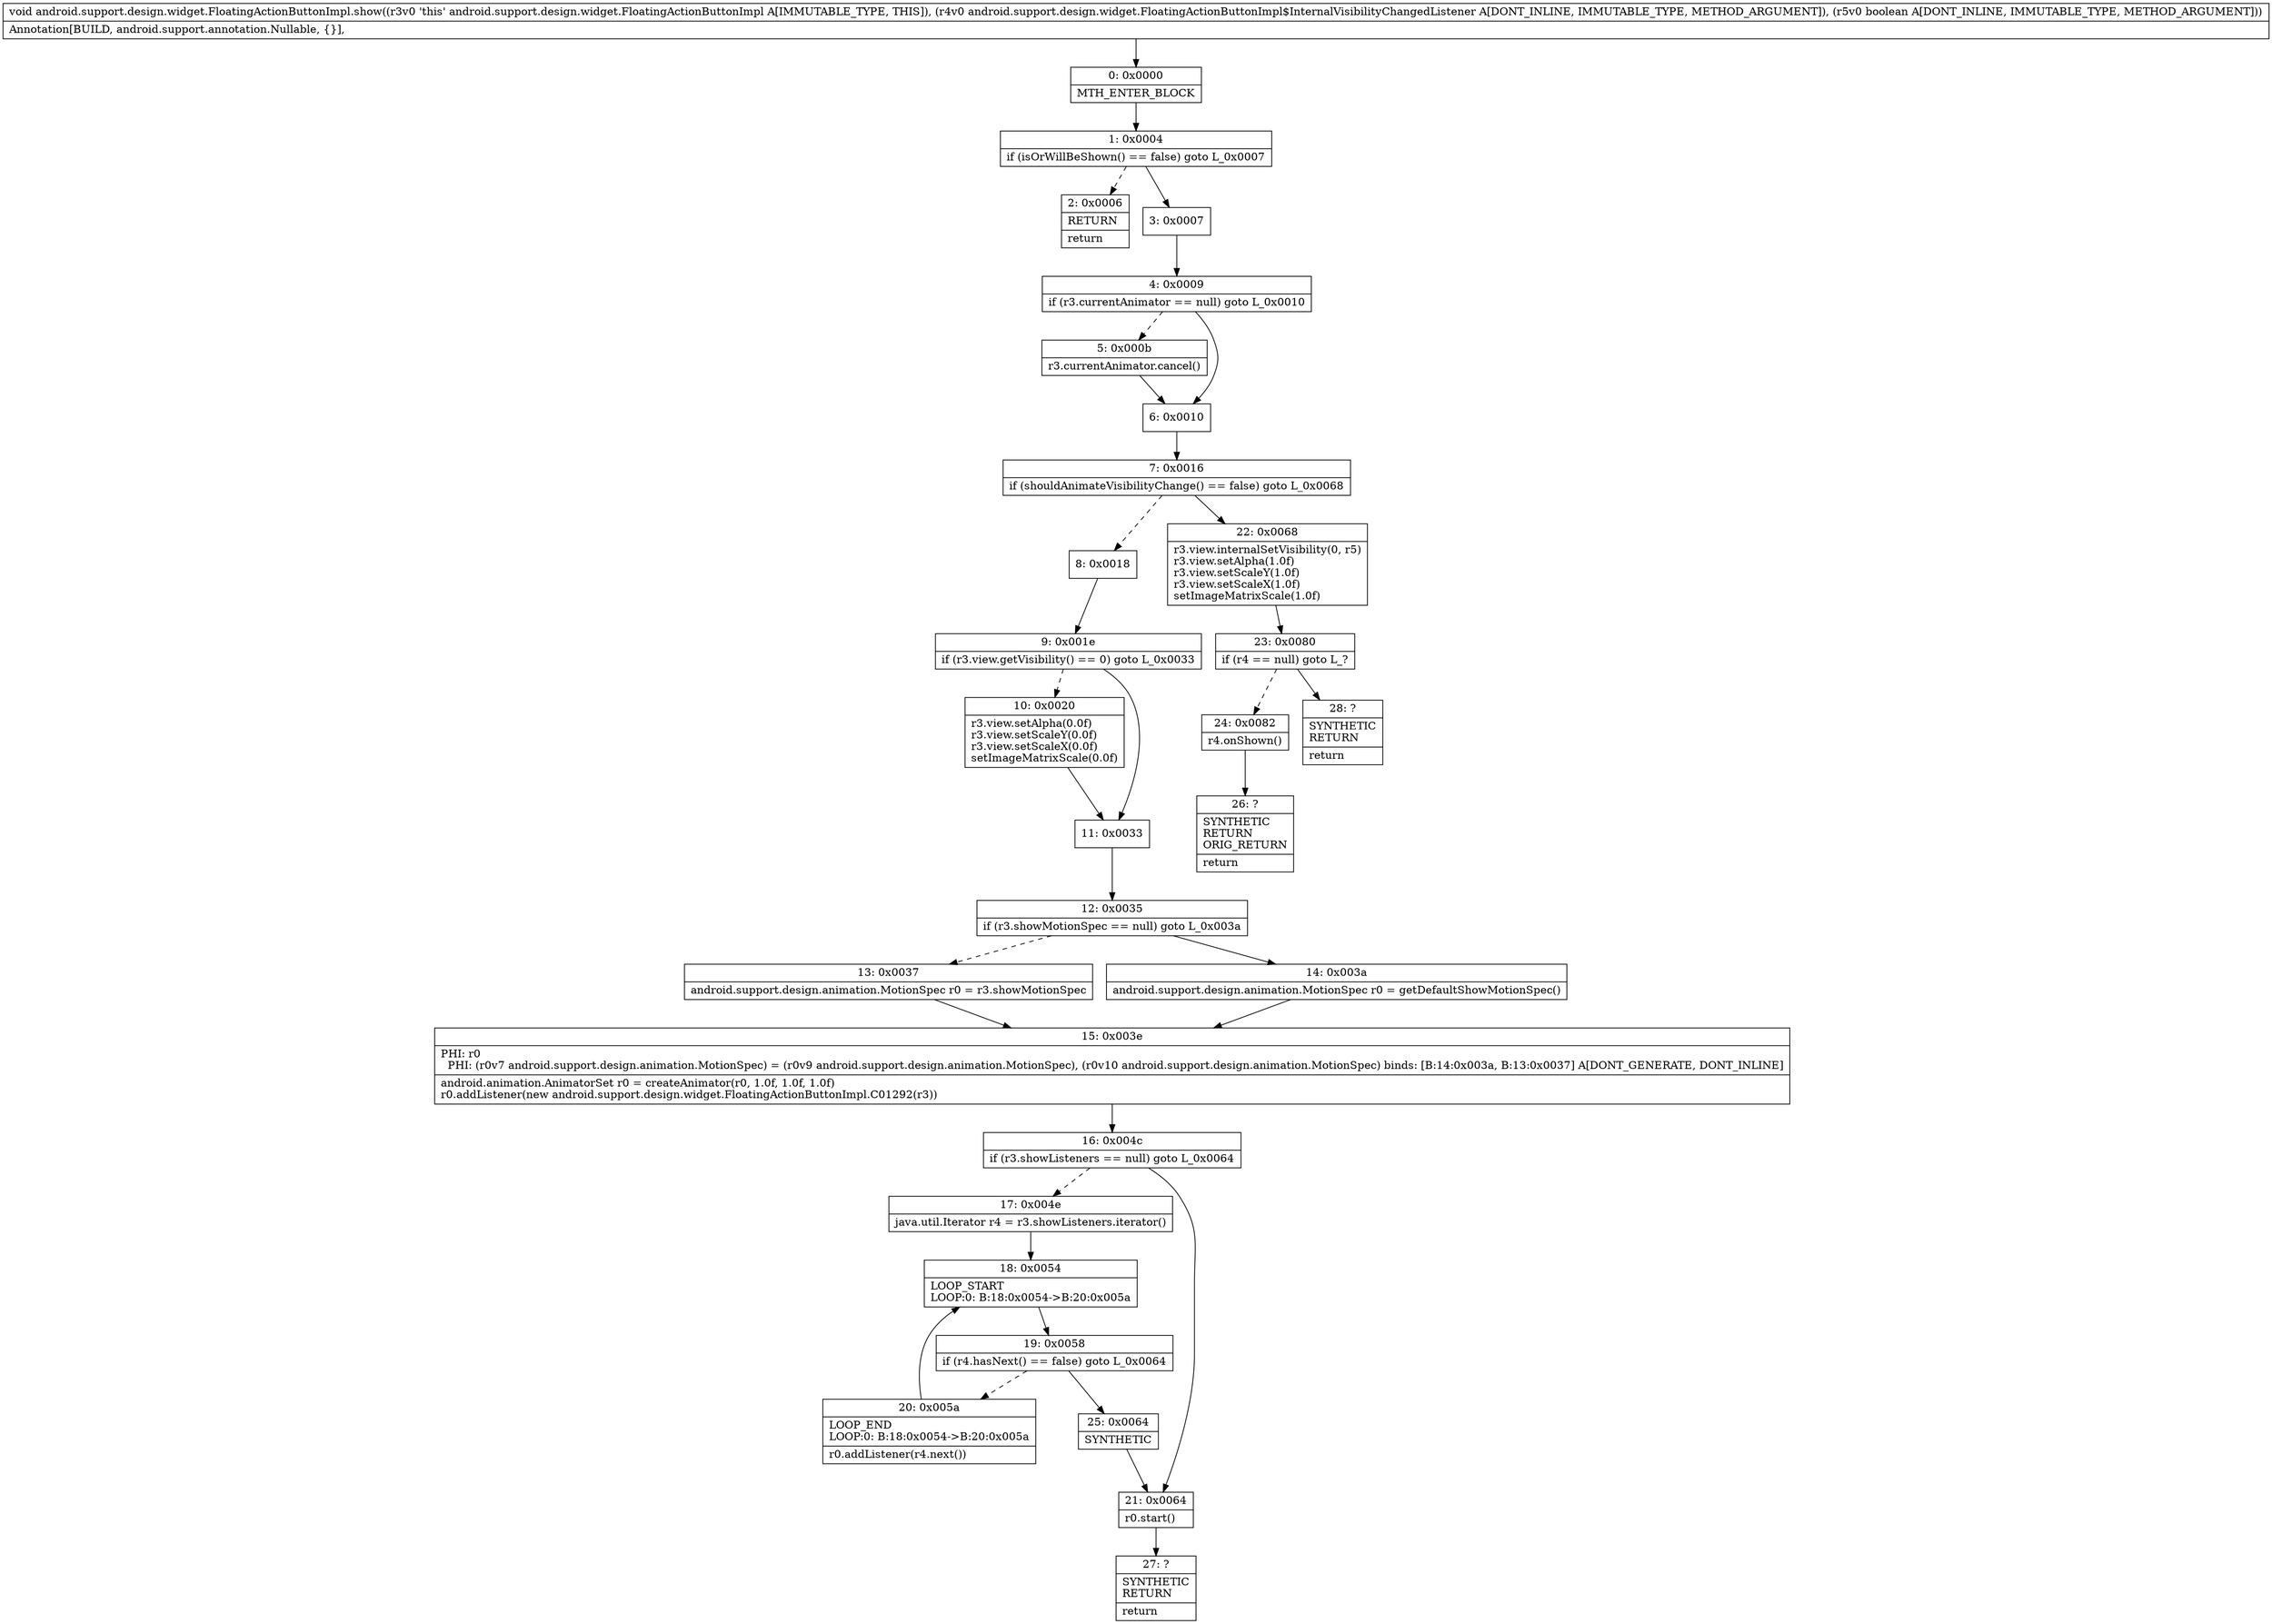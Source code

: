 digraph "CFG forandroid.support.design.widget.FloatingActionButtonImpl.show(Landroid\/support\/design\/widget\/FloatingActionButtonImpl$InternalVisibilityChangedListener;Z)V" {
Node_0 [shape=record,label="{0\:\ 0x0000|MTH_ENTER_BLOCK\l}"];
Node_1 [shape=record,label="{1\:\ 0x0004|if (isOrWillBeShown() == false) goto L_0x0007\l}"];
Node_2 [shape=record,label="{2\:\ 0x0006|RETURN\l|return\l}"];
Node_3 [shape=record,label="{3\:\ 0x0007}"];
Node_4 [shape=record,label="{4\:\ 0x0009|if (r3.currentAnimator == null) goto L_0x0010\l}"];
Node_5 [shape=record,label="{5\:\ 0x000b|r3.currentAnimator.cancel()\l}"];
Node_6 [shape=record,label="{6\:\ 0x0010}"];
Node_7 [shape=record,label="{7\:\ 0x0016|if (shouldAnimateVisibilityChange() == false) goto L_0x0068\l}"];
Node_8 [shape=record,label="{8\:\ 0x0018}"];
Node_9 [shape=record,label="{9\:\ 0x001e|if (r3.view.getVisibility() == 0) goto L_0x0033\l}"];
Node_10 [shape=record,label="{10\:\ 0x0020|r3.view.setAlpha(0.0f)\lr3.view.setScaleY(0.0f)\lr3.view.setScaleX(0.0f)\lsetImageMatrixScale(0.0f)\l}"];
Node_11 [shape=record,label="{11\:\ 0x0033}"];
Node_12 [shape=record,label="{12\:\ 0x0035|if (r3.showMotionSpec == null) goto L_0x003a\l}"];
Node_13 [shape=record,label="{13\:\ 0x0037|android.support.design.animation.MotionSpec r0 = r3.showMotionSpec\l}"];
Node_14 [shape=record,label="{14\:\ 0x003a|android.support.design.animation.MotionSpec r0 = getDefaultShowMotionSpec()\l}"];
Node_15 [shape=record,label="{15\:\ 0x003e|PHI: r0 \l  PHI: (r0v7 android.support.design.animation.MotionSpec) = (r0v9 android.support.design.animation.MotionSpec), (r0v10 android.support.design.animation.MotionSpec) binds: [B:14:0x003a, B:13:0x0037] A[DONT_GENERATE, DONT_INLINE]\l|android.animation.AnimatorSet r0 = createAnimator(r0, 1.0f, 1.0f, 1.0f)\lr0.addListener(new android.support.design.widget.FloatingActionButtonImpl.C01292(r3))\l}"];
Node_16 [shape=record,label="{16\:\ 0x004c|if (r3.showListeners == null) goto L_0x0064\l}"];
Node_17 [shape=record,label="{17\:\ 0x004e|java.util.Iterator r4 = r3.showListeners.iterator()\l}"];
Node_18 [shape=record,label="{18\:\ 0x0054|LOOP_START\lLOOP:0: B:18:0x0054\-\>B:20:0x005a\l}"];
Node_19 [shape=record,label="{19\:\ 0x0058|if (r4.hasNext() == false) goto L_0x0064\l}"];
Node_20 [shape=record,label="{20\:\ 0x005a|LOOP_END\lLOOP:0: B:18:0x0054\-\>B:20:0x005a\l|r0.addListener(r4.next())\l}"];
Node_21 [shape=record,label="{21\:\ 0x0064|r0.start()\l}"];
Node_22 [shape=record,label="{22\:\ 0x0068|r3.view.internalSetVisibility(0, r5)\lr3.view.setAlpha(1.0f)\lr3.view.setScaleY(1.0f)\lr3.view.setScaleX(1.0f)\lsetImageMatrixScale(1.0f)\l}"];
Node_23 [shape=record,label="{23\:\ 0x0080|if (r4 == null) goto L_?\l}"];
Node_24 [shape=record,label="{24\:\ 0x0082|r4.onShown()\l}"];
Node_25 [shape=record,label="{25\:\ 0x0064|SYNTHETIC\l}"];
Node_26 [shape=record,label="{26\:\ ?|SYNTHETIC\lRETURN\lORIG_RETURN\l|return\l}"];
Node_27 [shape=record,label="{27\:\ ?|SYNTHETIC\lRETURN\l|return\l}"];
Node_28 [shape=record,label="{28\:\ ?|SYNTHETIC\lRETURN\l|return\l}"];
MethodNode[shape=record,label="{void android.support.design.widget.FloatingActionButtonImpl.show((r3v0 'this' android.support.design.widget.FloatingActionButtonImpl A[IMMUTABLE_TYPE, THIS]), (r4v0 android.support.design.widget.FloatingActionButtonImpl$InternalVisibilityChangedListener A[DONT_INLINE, IMMUTABLE_TYPE, METHOD_ARGUMENT]), (r5v0 boolean A[DONT_INLINE, IMMUTABLE_TYPE, METHOD_ARGUMENT]))  | Annotation[BUILD, android.support.annotation.Nullable, \{\}], \l}"];
MethodNode -> Node_0;
Node_0 -> Node_1;
Node_1 -> Node_2[style=dashed];
Node_1 -> Node_3;
Node_3 -> Node_4;
Node_4 -> Node_5[style=dashed];
Node_4 -> Node_6;
Node_5 -> Node_6;
Node_6 -> Node_7;
Node_7 -> Node_8[style=dashed];
Node_7 -> Node_22;
Node_8 -> Node_9;
Node_9 -> Node_10[style=dashed];
Node_9 -> Node_11;
Node_10 -> Node_11;
Node_11 -> Node_12;
Node_12 -> Node_13[style=dashed];
Node_12 -> Node_14;
Node_13 -> Node_15;
Node_14 -> Node_15;
Node_15 -> Node_16;
Node_16 -> Node_17[style=dashed];
Node_16 -> Node_21;
Node_17 -> Node_18;
Node_18 -> Node_19;
Node_19 -> Node_20[style=dashed];
Node_19 -> Node_25;
Node_20 -> Node_18;
Node_21 -> Node_27;
Node_22 -> Node_23;
Node_23 -> Node_24[style=dashed];
Node_23 -> Node_28;
Node_24 -> Node_26;
Node_25 -> Node_21;
}

